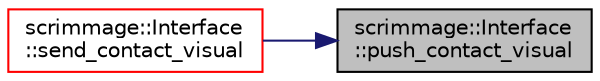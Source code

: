 digraph "scrimmage::Interface::push_contact_visual"
{
 // LATEX_PDF_SIZE
  edge [fontname="Helvetica",fontsize="10",labelfontname="Helvetica",labelfontsize="10"];
  node [fontname="Helvetica",fontsize="10",shape=record];
  rankdir="RL";
  Node1 [label="scrimmage::Interface\l::push_contact_visual",height=0.2,width=0.4,color="black", fillcolor="grey75", style="filled", fontcolor="black",tooltip=" "];
  Node1 -> Node2 [dir="back",color="midnightblue",fontsize="10",style="solid",fontname="Helvetica"];
  Node2 [label="scrimmage::Interface\l::send_contact_visual",height=0.2,width=0.4,color="red", fillcolor="white", style="filled",URL="$classscrimmage_1_1Interface.html#a8829b8a3d0dcc141547e1778b3e98fd5",tooltip=" "];
}
